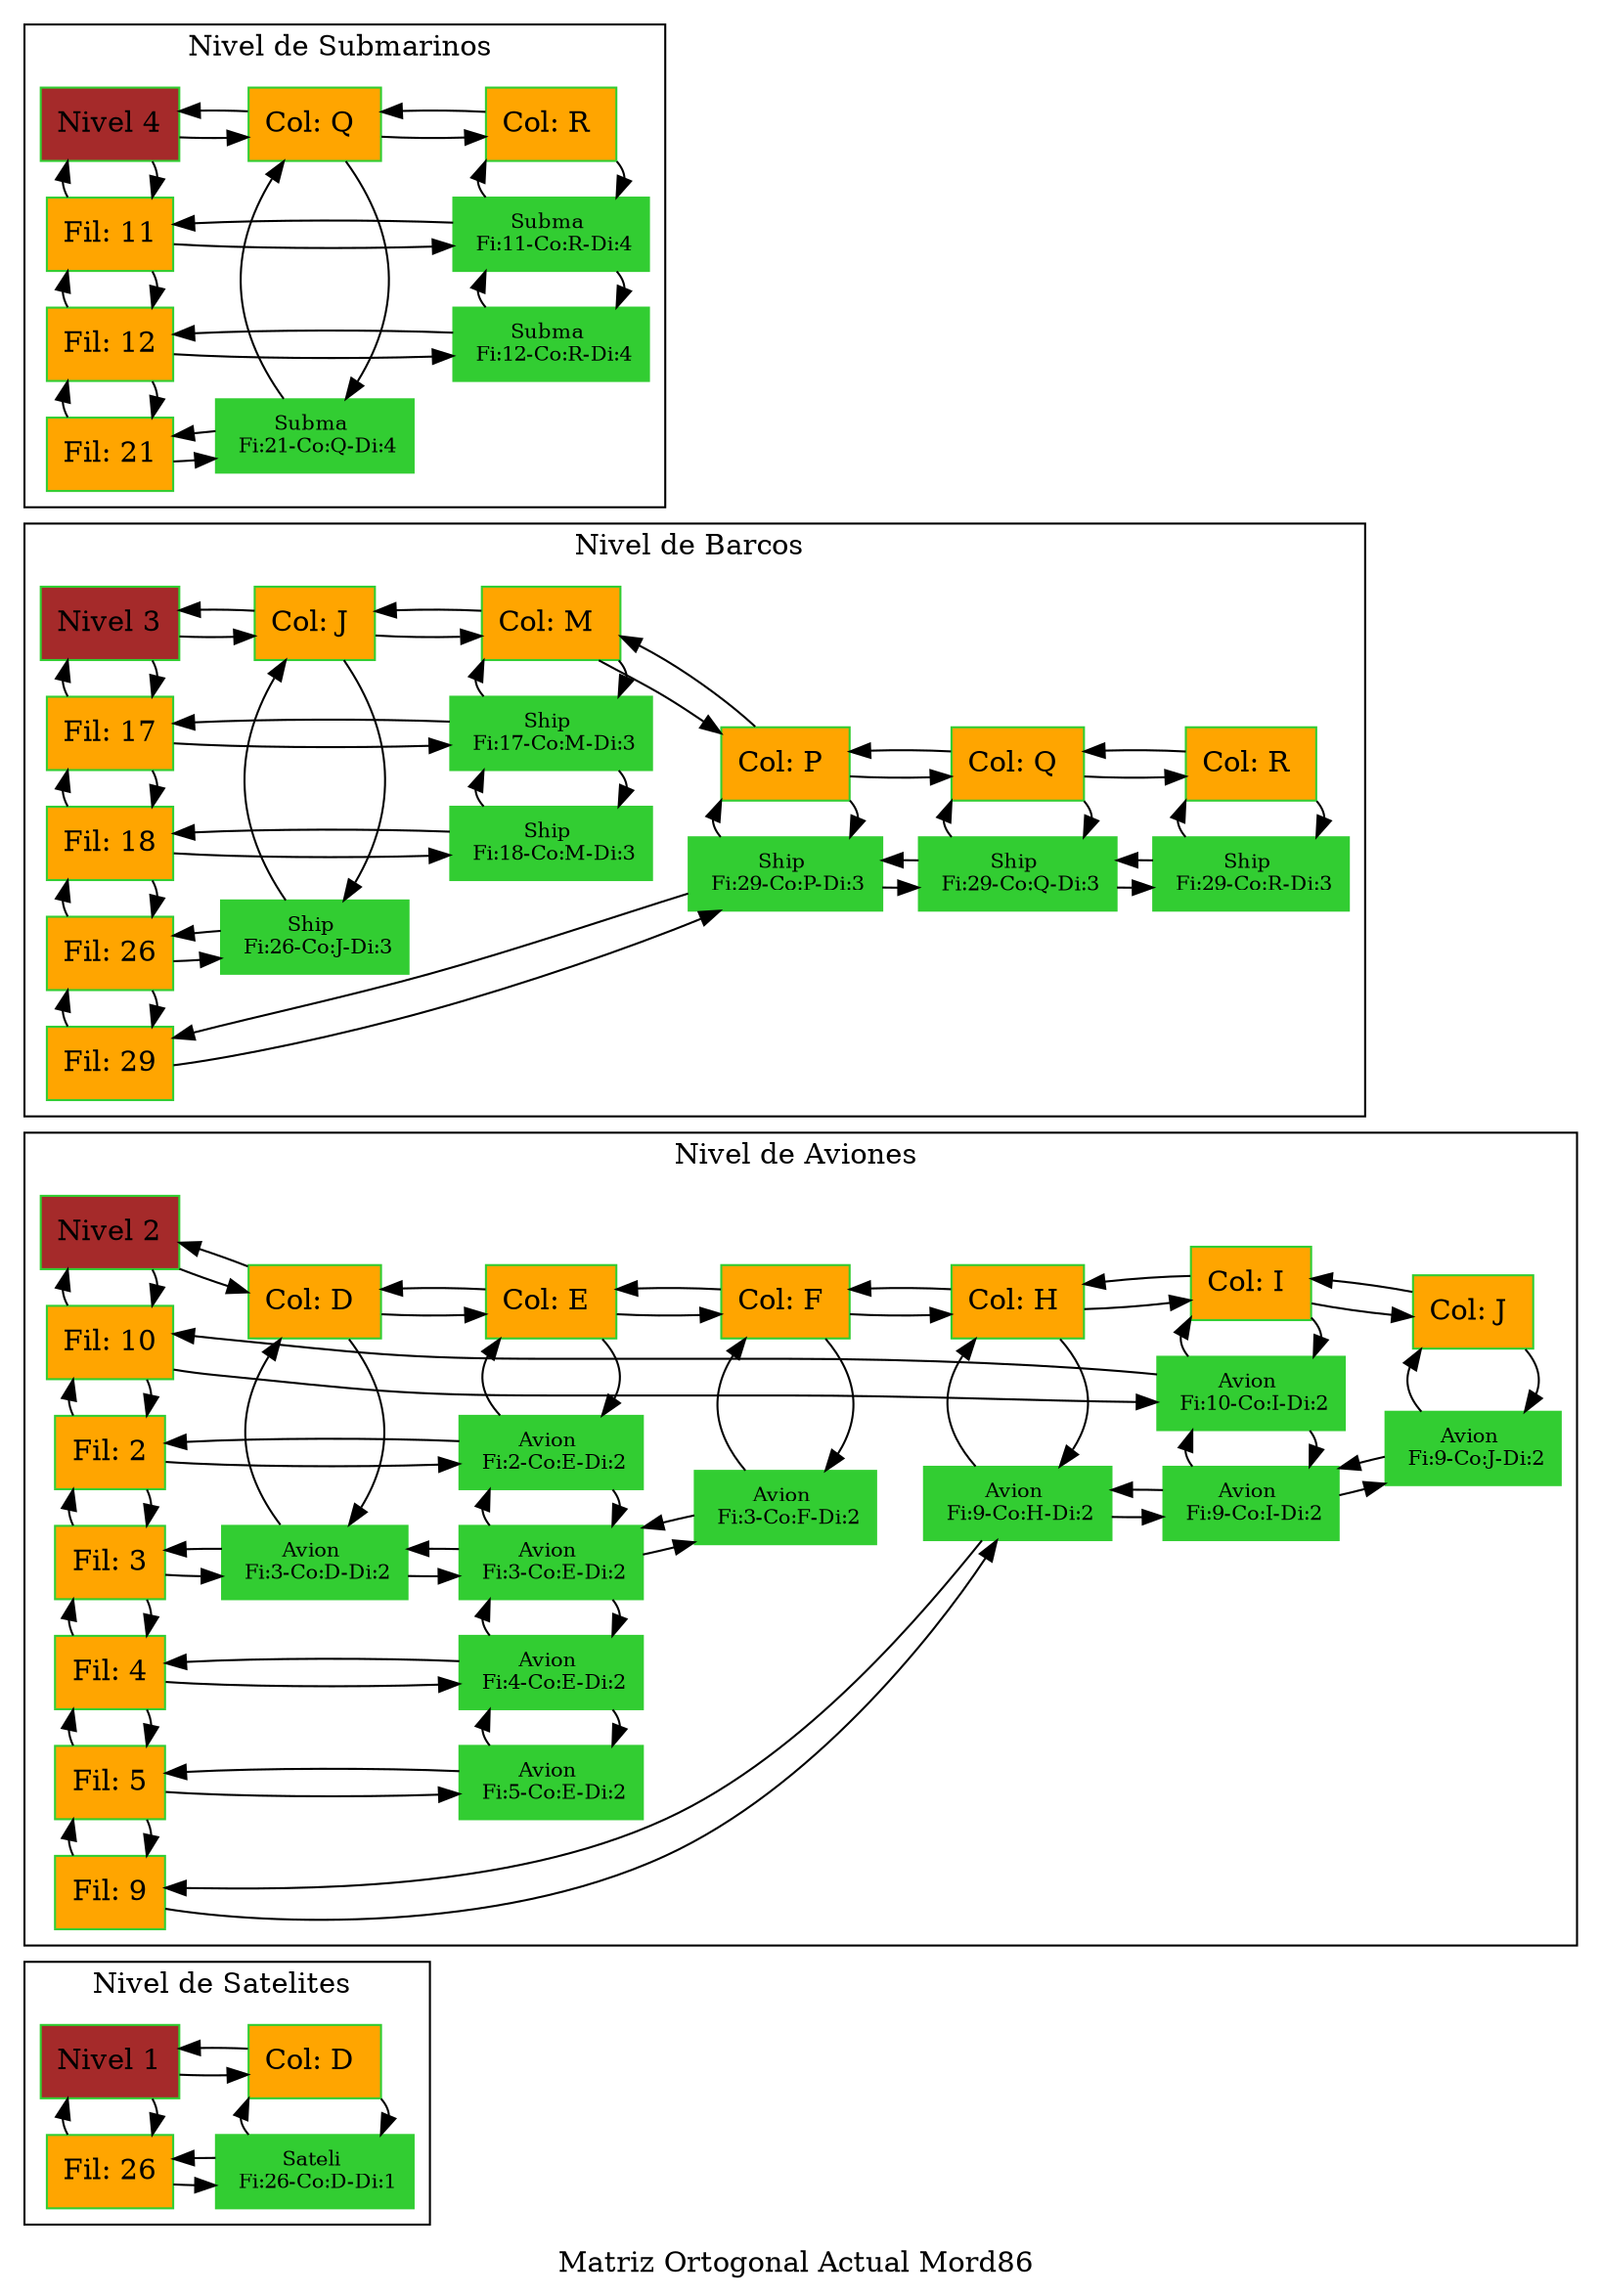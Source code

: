 digraph MatrizOrtogonal_200412823 {
    rankdir = LR
    graph [ranksep=0.25 nodesep=0.25] 
    node[shape= box style = filled color = limegreen] 
    edge[color= black] 

    subgraph cluster_Dimension1 { 
        graph [ranksep=0.25 nodesep=0.25] 
        node[shape= box style = filled color = limegreen ] 
        edge[color= black] 
        Nivel_1[label ="Nivel 1"] 
           Nivel_1->D_1F_0C_D

        rank = same {
        Nivel_1->D_1F_26C_0
        };

        Nivel_1 [fillcolor=brown] 
         D_1F_0C_D[label ="Col: D "] 
           D_1F_0C_D->Nivel_1

        rank = same {
        D_1F_0C_D->D_1F_26C_DV_Sateli_Fi_26_Co_D_Di_1
        };

        D_1F_0C_D [fillcolor=orange] 
         D_1F_26C_0[label ="Fil: 26"] 
           D_1F_26C_0->D_1F_26C_DV_Sateli_Fi_26_Co_D_Di_1

        rank = same {
        D_1F_26C_0->Nivel_1
        };

        D_1F_26C_0 [fillcolor=orange] 
         D_1F_26C_DV_Sateli_Fi_26_Co_D_Di_1[label ="Sateli 
 Fi:26-Co:D-Di:1" fontsize="10.0"] 
           D_1F_26C_DV_Sateli_Fi_26_Co_D_Di_1->D_1F_26C_0

        rank = same {
        D_1F_26C_DV_Sateli_Fi_26_Co_D_Di_1->D_1F_0C_D
        };

        label = "Nivel de Satelites "
 }
    subgraph cluster_Dimension2 { 
        graph [ranksep=0.25 nodesep=0.25] 
        node[shape= box style = filled color = limegreen ] 
        edge[color= black] 
        Nivel_2[label ="Nivel 2"] 
           Nivel_2->D_2F_0C_D

        rank = same {
        Nivel_2->D_2F_10C_0
        };

        Nivel_2 [fillcolor=brown] 
         D_2F_0C_D[label ="Col: D "] 
           D_2F_0C_D->Nivel_2
           D_2F_0C_D->D_2F_0C_E

        rank = same {
        D_2F_0C_D->D_2F_3C_DV_Avion_Fi_3_Co_D_Di_2
        };

        D_2F_0C_D [fillcolor=orange] 
         D_2F_0C_E[label ="Col: E "] 
           D_2F_0C_E->D_2F_0C_D
           D_2F_0C_E->D_2F_0C_F

        rank = same {
        D_2F_0C_E->D_2F_2C_EV_Avion_Fi_2_Co_E_Di_2
        };

        D_2F_0C_E [fillcolor=orange] 
         D_2F_0C_F[label ="Col: F "] 
           D_2F_0C_F->D_2F_0C_E
           D_2F_0C_F->D_2F_0C_H

        rank = same {
        D_2F_0C_F->D_2F_3C_FV_Avion_Fi_3_Co_F_Di_2
        };

        D_2F_0C_F [fillcolor=orange] 
         D_2F_0C_H[label ="Col: H "] 
           D_2F_0C_H->D_2F_0C_F
           D_2F_0C_H->D_2F_0C_I

        rank = same {
        D_2F_0C_H->D_2F_9C_HV_Avion_Fi_9_Co_H_Di_2
        };

        D_2F_0C_H [fillcolor=orange] 
         D_2F_0C_I[label ="Col: I "] 
           D_2F_0C_I->D_2F_0C_H
           D_2F_0C_I->D_2F_0C_J

        rank = same {
        D_2F_0C_I->D_2F_10C_IV_Avion_Fi_10_Co_I_Di_2
        };

        D_2F_0C_I [fillcolor=orange] 
         D_2F_0C_J[label ="Col: J "] 
           D_2F_0C_J->D_2F_0C_I

        rank = same {
        D_2F_0C_J->D_2F_9C_JV_Avion_Fi_9_Co_J_Di_2
        };

        D_2F_0C_J [fillcolor=orange] 
         D_2F_10C_0[label ="Fil: 10"] 
           D_2F_10C_0->D_2F_10C_IV_Avion_Fi_10_Co_I_Di_2

        rank = same {
        D_2F_10C_0->Nivel_2
        D_2F_10C_0->D_2F_2C_0
        };

        D_2F_10C_0 [fillcolor=orange] 
         D_2F_10C_IV_Avion_Fi_10_Co_I_Di_2[label ="Avion 
 Fi:10-Co:I-Di:2" fontsize="10.0"] 
           D_2F_10C_IV_Avion_Fi_10_Co_I_Di_2->D_2F_10C_0

        rank = same {
        D_2F_10C_IV_Avion_Fi_10_Co_I_Di_2->D_2F_0C_I
        D_2F_10C_IV_Avion_Fi_10_Co_I_Di_2->D_2F_9C_IV_Avion_Fi_9_Co_I_Di_2
        };

        D_2F_2C_0[label ="Fil: 2"] 
           D_2F_2C_0->D_2F_2C_EV_Avion_Fi_2_Co_E_Di_2

        rank = same {
        D_2F_2C_0->D_2F_10C_0
        D_2F_2C_0->D_2F_3C_0
        };

        D_2F_2C_0 [fillcolor=orange] 
         D_2F_2C_EV_Avion_Fi_2_Co_E_Di_2[label ="Avion 
 Fi:2-Co:E-Di:2" fontsize="10.0"] 
           D_2F_2C_EV_Avion_Fi_2_Co_E_Di_2->D_2F_2C_0

        rank = same {
        D_2F_2C_EV_Avion_Fi_2_Co_E_Di_2->D_2F_0C_E
        D_2F_2C_EV_Avion_Fi_2_Co_E_Di_2->D_2F_3C_EV_Avion_Fi_3_Co_E_Di_2
        };

        D_2F_3C_0[label ="Fil: 3"] 
           D_2F_3C_0->D_2F_3C_DV_Avion_Fi_3_Co_D_Di_2

        rank = same {
        D_2F_3C_0->D_2F_2C_0
        D_2F_3C_0->D_2F_4C_0
        };

        D_2F_3C_0 [fillcolor=orange] 
         D_2F_3C_DV_Avion_Fi_3_Co_D_Di_2[label ="Avion 
 Fi:3-Co:D-Di:2" fontsize="10.0"] 
           D_2F_3C_DV_Avion_Fi_3_Co_D_Di_2->D_2F_3C_0
           D_2F_3C_DV_Avion_Fi_3_Co_D_Di_2->D_2F_3C_EV_Avion_Fi_3_Co_E_Di_2

        rank = same {
        D_2F_3C_DV_Avion_Fi_3_Co_D_Di_2->D_2F_0C_D
        };

        D_2F_3C_EV_Avion_Fi_3_Co_E_Di_2[label ="Avion 
 Fi:3-Co:E-Di:2" fontsize="10.0"] 
           D_2F_3C_EV_Avion_Fi_3_Co_E_Di_2->D_2F_3C_DV_Avion_Fi_3_Co_D_Di_2
           D_2F_3C_EV_Avion_Fi_3_Co_E_Di_2->D_2F_3C_FV_Avion_Fi_3_Co_F_Di_2

        rank = same {
        D_2F_3C_EV_Avion_Fi_3_Co_E_Di_2->D_2F_2C_EV_Avion_Fi_2_Co_E_Di_2
        D_2F_3C_EV_Avion_Fi_3_Co_E_Di_2->D_2F_4C_EV_Avion_Fi_4_Co_E_Di_2
        };

        D_2F_3C_FV_Avion_Fi_3_Co_F_Di_2[label ="Avion 
 Fi:3-Co:F-Di:2" fontsize="10.0"] 
           D_2F_3C_FV_Avion_Fi_3_Co_F_Di_2->D_2F_3C_EV_Avion_Fi_3_Co_E_Di_2

        rank = same {
        D_2F_3C_FV_Avion_Fi_3_Co_F_Di_2->D_2F_0C_F
        };

        D_2F_4C_0[label ="Fil: 4"] 
           D_2F_4C_0->D_2F_4C_EV_Avion_Fi_4_Co_E_Di_2

        rank = same {
        D_2F_4C_0->D_2F_3C_0
        D_2F_4C_0->D_2F_5C_0
        };

        D_2F_4C_0 [fillcolor=orange] 
         D_2F_4C_EV_Avion_Fi_4_Co_E_Di_2[label ="Avion 
 Fi:4-Co:E-Di:2" fontsize="10.0"] 
           D_2F_4C_EV_Avion_Fi_4_Co_E_Di_2->D_2F_4C_0

        rank = same {
        D_2F_4C_EV_Avion_Fi_4_Co_E_Di_2->D_2F_3C_EV_Avion_Fi_3_Co_E_Di_2
        D_2F_4C_EV_Avion_Fi_4_Co_E_Di_2->D_2F_5C_EV_Avion_Fi_5_Co_E_Di_2
        };

        D_2F_5C_0[label ="Fil: 5"] 
           D_2F_5C_0->D_2F_5C_EV_Avion_Fi_5_Co_E_Di_2

        rank = same {
        D_2F_5C_0->D_2F_4C_0
        D_2F_5C_0->D_2F_9C_0
        };

        D_2F_5C_0 [fillcolor=orange] 
         D_2F_5C_EV_Avion_Fi_5_Co_E_Di_2[label ="Avion 
 Fi:5-Co:E-Di:2" fontsize="10.0"] 
           D_2F_5C_EV_Avion_Fi_5_Co_E_Di_2->D_2F_5C_0

        rank = same {
        D_2F_5C_EV_Avion_Fi_5_Co_E_Di_2->D_2F_4C_EV_Avion_Fi_4_Co_E_Di_2
        };

        D_2F_9C_0[label ="Fil: 9"] 
           D_2F_9C_0->D_2F_9C_HV_Avion_Fi_9_Co_H_Di_2

        rank = same {
        D_2F_9C_0->D_2F_5C_0
        };

        D_2F_9C_0 [fillcolor=orange] 
         D_2F_9C_HV_Avion_Fi_9_Co_H_Di_2[label ="Avion 
 Fi:9-Co:H-Di:2" fontsize="10.0"] 
           D_2F_9C_HV_Avion_Fi_9_Co_H_Di_2->D_2F_9C_0
           D_2F_9C_HV_Avion_Fi_9_Co_H_Di_2->D_2F_9C_IV_Avion_Fi_9_Co_I_Di_2

        rank = same {
        D_2F_9C_HV_Avion_Fi_9_Co_H_Di_2->D_2F_0C_H
        };

        D_2F_9C_IV_Avion_Fi_9_Co_I_Di_2[label ="Avion 
 Fi:9-Co:I-Di:2" fontsize="10.0"] 
           D_2F_9C_IV_Avion_Fi_9_Co_I_Di_2->D_2F_9C_HV_Avion_Fi_9_Co_H_Di_2
           D_2F_9C_IV_Avion_Fi_9_Co_I_Di_2->D_2F_9C_JV_Avion_Fi_9_Co_J_Di_2

        rank = same {
        D_2F_9C_IV_Avion_Fi_9_Co_I_Di_2->D_2F_10C_IV_Avion_Fi_10_Co_I_Di_2
        };

        D_2F_9C_JV_Avion_Fi_9_Co_J_Di_2[label ="Avion 
 Fi:9-Co:J-Di:2" fontsize="10.0"] 
           D_2F_9C_JV_Avion_Fi_9_Co_J_Di_2->D_2F_9C_IV_Avion_Fi_9_Co_I_Di_2

        rank = same {
        D_2F_9C_JV_Avion_Fi_9_Co_J_Di_2->D_2F_0C_J
        };

        label = "Nivel de Aviones "
 }
    subgraph cluster_Dimension3 { 
        graph [ranksep=0.25 nodesep=0.25] 
        node[shape= box style = filled color = limegreen ] 
        edge[color= black] 
        Nivel_3[label ="Nivel 3"] 
           Nivel_3->D_3F_0C_J

        rank = same {
        Nivel_3->D_3F_17C_0
        };

        Nivel_3 [fillcolor=brown] 
         D_3F_0C_J[label ="Col: J "] 
           D_3F_0C_J->Nivel_3
           D_3F_0C_J->D_3F_0C_M

        rank = same {
        D_3F_0C_J->D_3F_26C_JV_Ship_Fi_26_Co_J_Di_3
        };

        D_3F_0C_J [fillcolor=orange] 
         D_3F_0C_M[label ="Col: M "] 
           D_3F_0C_M->D_3F_0C_J
           D_3F_0C_M->D_3F_0C_P

        rank = same {
        D_3F_0C_M->D_3F_17C_MV_Ship_Fi_17_Co_M_Di_3
        };

        D_3F_0C_M [fillcolor=orange] 
         D_3F_0C_P[label ="Col: P "] 
           D_3F_0C_P->D_3F_0C_M
           D_3F_0C_P->D_3F_0C_Q

        rank = same {
        D_3F_0C_P->D_3F_29C_PV_Ship_Fi_29_Co_P_Di_3
        };

        D_3F_0C_P [fillcolor=orange] 
         D_3F_0C_Q[label ="Col: Q "] 
           D_3F_0C_Q->D_3F_0C_P
           D_3F_0C_Q->D_3F_0C_R

        rank = same {
        D_3F_0C_Q->D_3F_29C_QV_Ship_Fi_29_Co_Q_Di_3
        };

        D_3F_0C_Q [fillcolor=orange] 
         D_3F_0C_R[label ="Col: R "] 
           D_3F_0C_R->D_3F_0C_Q

        rank = same {
        D_3F_0C_R->D_3F_29C_RV_Ship_Fi_29_Co_R_Di_3
        };

        D_3F_0C_R [fillcolor=orange] 
         D_3F_17C_0[label ="Fil: 17"] 
           D_3F_17C_0->D_3F_17C_MV_Ship_Fi_17_Co_M_Di_3

        rank = same {
        D_3F_17C_0->Nivel_3
        D_3F_17C_0->D_3F_18C_0
        };

        D_3F_17C_0 [fillcolor=orange] 
         D_3F_17C_MV_Ship_Fi_17_Co_M_Di_3[label ="Ship 
 Fi:17-Co:M-Di:3" fontsize="10.0"] 
           D_3F_17C_MV_Ship_Fi_17_Co_M_Di_3->D_3F_17C_0

        rank = same {
        D_3F_17C_MV_Ship_Fi_17_Co_M_Di_3->D_3F_0C_M
        D_3F_17C_MV_Ship_Fi_17_Co_M_Di_3->D_3F_18C_MV_Ship_Fi_18_Co_M_Di_3
        };

        D_3F_18C_0[label ="Fil: 18"] 
           D_3F_18C_0->D_3F_18C_MV_Ship_Fi_18_Co_M_Di_3

        rank = same {
        D_3F_18C_0->D_3F_17C_0
        D_3F_18C_0->D_3F_26C_0
        };

        D_3F_18C_0 [fillcolor=orange] 
         D_3F_18C_MV_Ship_Fi_18_Co_M_Di_3[label ="Ship 
 Fi:18-Co:M-Di:3" fontsize="10.0"] 
           D_3F_18C_MV_Ship_Fi_18_Co_M_Di_3->D_3F_18C_0

        rank = same {
        D_3F_18C_MV_Ship_Fi_18_Co_M_Di_3->D_3F_17C_MV_Ship_Fi_17_Co_M_Di_3
        };

        D_3F_26C_0[label ="Fil: 26"] 
           D_3F_26C_0->D_3F_26C_JV_Ship_Fi_26_Co_J_Di_3

        rank = same {
        D_3F_26C_0->D_3F_18C_0
        D_3F_26C_0->D_3F_29C_0
        };

        D_3F_26C_0 [fillcolor=orange] 
         D_3F_26C_JV_Ship_Fi_26_Co_J_Di_3[label ="Ship 
 Fi:26-Co:J-Di:3" fontsize="10.0"] 
           D_3F_26C_JV_Ship_Fi_26_Co_J_Di_3->D_3F_26C_0

        rank = same {
        D_3F_26C_JV_Ship_Fi_26_Co_J_Di_3->D_3F_0C_J
        };

        D_3F_29C_0[label ="Fil: 29"] 
           D_3F_29C_0->D_3F_29C_PV_Ship_Fi_29_Co_P_Di_3

        rank = same {
        D_3F_29C_0->D_3F_26C_0
        };

        D_3F_29C_0 [fillcolor=orange] 
         D_3F_29C_PV_Ship_Fi_29_Co_P_Di_3[label ="Ship 
 Fi:29-Co:P-Di:3" fontsize="10.0"] 
           D_3F_29C_PV_Ship_Fi_29_Co_P_Di_3->D_3F_29C_0
           D_3F_29C_PV_Ship_Fi_29_Co_P_Di_3->D_3F_29C_QV_Ship_Fi_29_Co_Q_Di_3

        rank = same {
        D_3F_29C_PV_Ship_Fi_29_Co_P_Di_3->D_3F_0C_P
        };

        D_3F_29C_QV_Ship_Fi_29_Co_Q_Di_3[label ="Ship 
 Fi:29-Co:Q-Di:3" fontsize="10.0"] 
           D_3F_29C_QV_Ship_Fi_29_Co_Q_Di_3->D_3F_29C_PV_Ship_Fi_29_Co_P_Di_3
           D_3F_29C_QV_Ship_Fi_29_Co_Q_Di_3->D_3F_29C_RV_Ship_Fi_29_Co_R_Di_3

        rank = same {
        D_3F_29C_QV_Ship_Fi_29_Co_Q_Di_3->D_3F_0C_Q
        };

        D_3F_29C_RV_Ship_Fi_29_Co_R_Di_3[label ="Ship 
 Fi:29-Co:R-Di:3" fontsize="10.0"] 
           D_3F_29C_RV_Ship_Fi_29_Co_R_Di_3->D_3F_29C_QV_Ship_Fi_29_Co_Q_Di_3

        rank = same {
        D_3F_29C_RV_Ship_Fi_29_Co_R_Di_3->D_3F_0C_R
        };

        label = "Nivel de Barcos "
 }
    subgraph cluster_Dimension4 { 
        graph [ranksep=0.25 nodesep=0.25] 
        node[shape= box style = filled color = limegreen ] 
        edge[color= black] 
        Nivel_4[label ="Nivel 4"] 
           Nivel_4->D_4F_0C_Q

        rank = same {
        Nivel_4->D_4F_11C_0
        };

        Nivel_4 [fillcolor=brown] 
         D_4F_0C_Q[label ="Col: Q "] 
           D_4F_0C_Q->Nivel_4
           D_4F_0C_Q->D_4F_0C_R

        rank = same {
        D_4F_0C_Q->D_4F_21C_QV_Subma_Fi_21_Co_Q_Di_4
        };

        D_4F_0C_Q [fillcolor=orange] 
         D_4F_0C_R[label ="Col: R "] 
           D_4F_0C_R->D_4F_0C_Q

        rank = same {
        D_4F_0C_R->D_4F_11C_RV_Subma_Fi_11_Co_R_Di_4
        };

        D_4F_0C_R [fillcolor=orange] 
         D_4F_11C_0[label ="Fil: 11"] 
           D_4F_11C_0->D_4F_11C_RV_Subma_Fi_11_Co_R_Di_4

        rank = same {
        D_4F_11C_0->Nivel_4
        D_4F_11C_0->D_4F_12C_0
        };

        D_4F_11C_0 [fillcolor=orange] 
         D_4F_11C_RV_Subma_Fi_11_Co_R_Di_4[label ="Subma 
 Fi:11-Co:R-Di:4" fontsize="10.0"] 
           D_4F_11C_RV_Subma_Fi_11_Co_R_Di_4->D_4F_11C_0

        rank = same {
        D_4F_11C_RV_Subma_Fi_11_Co_R_Di_4->D_4F_0C_R
        D_4F_11C_RV_Subma_Fi_11_Co_R_Di_4->D_4F_12C_RV_Subma_Fi_12_Co_R_Di_4
        };

        D_4F_12C_0[label ="Fil: 12"] 
           D_4F_12C_0->D_4F_12C_RV_Subma_Fi_12_Co_R_Di_4

        rank = same {
        D_4F_12C_0->D_4F_11C_0
        D_4F_12C_0->D_4F_21C_0
        };

        D_4F_12C_0 [fillcolor=orange] 
         D_4F_12C_RV_Subma_Fi_12_Co_R_Di_4[label ="Subma 
 Fi:12-Co:R-Di:4" fontsize="10.0"] 
           D_4F_12C_RV_Subma_Fi_12_Co_R_Di_4->D_4F_12C_0

        rank = same {
        D_4F_12C_RV_Subma_Fi_12_Co_R_Di_4->D_4F_11C_RV_Subma_Fi_11_Co_R_Di_4
        };

        D_4F_21C_0[label ="Fil: 21"] 
           D_4F_21C_0->D_4F_21C_QV_Subma_Fi_21_Co_Q_Di_4

        rank = same {
        D_4F_21C_0->D_4F_12C_0
        };

        D_4F_21C_0 [fillcolor=orange] 
         D_4F_21C_QV_Subma_Fi_21_Co_Q_Di_4[label ="Subma 
 Fi:21-Co:Q-Di:4" fontsize="10.0"] 
           D_4F_21C_QV_Subma_Fi_21_Co_Q_Di_4->D_4F_21C_0

        rank = same {
        D_4F_21C_QV_Subma_Fi_21_Co_Q_Di_4->D_4F_0C_Q
        };

        label = "Nivel de Submarinos "
 }
   label = " Matriz Ortogonal Actual Mord86  "  
 
}